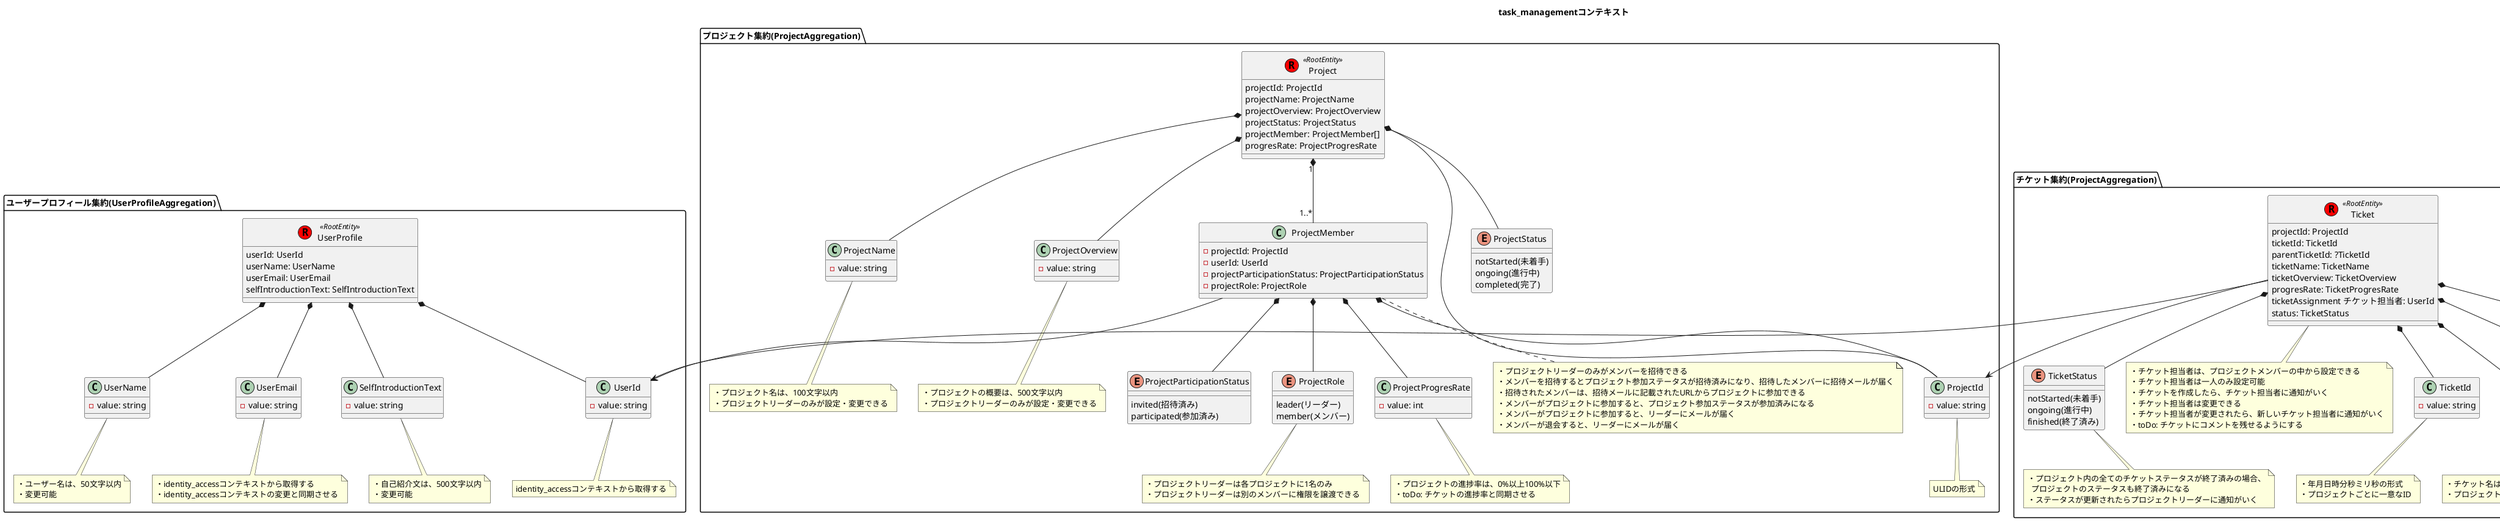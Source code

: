 @startuml task_management

title task_managementコンテキスト

package "ユーザープロフィール集約(UserProfileAggregation)" {
    class UserProfile << (R,red) RootEntity >> {
        userId: UserId
        userName: UserName
        userEmail: UserEmail
        selfIntroductionText: SelfIntroductionText
    }

    class UserName {
        - value: string
    }

    class UserEmail {
        - value: string
    }

    class SelfIntroductionText {
        - value: string
    }

    class UserId {
        - value: string
    }

    note bottom of UserId
        identity_accessコンテキストから取得する
    end note

    note bottom of UserEmail
        ・identity_accessコンテキストから取得する
        ・identity_accessコンテキストの変更と同期させる
    end note

    note bottom of UserName
        ・ユーザー名は、50文字以内
        ・変更可能
    end note

    note bottom of SelfIntroductionText
        ・自己紹介文は、500文字以内
        ・変更可能
    end note

    UserProfile *-down- UserId
    UserProfile *-down- UserName
    UserProfile *-down- UserEmail
    UserProfile *-down- SelfIntroductionText
}

package "プロジェクト集約(ProjectAggregation)" {
    class Project << (R,red) RootEntity >> {
       projectId: ProjectId
       projectName: ProjectName
       projectOverview: ProjectOverview
       projectStatus: ProjectStatus
       projectMember: ProjectMember[]
       progresRate: ProjectProgresRate
    }

    class ProjectId {
        - value: string
    }

    class ProjectName {
        - value: string
    }

    class ProjectOverview {
        - value: string
    }

    enum ProjectStatus {
        notStarted(未着手)
        ongoing(進行中)
        completed(完了)
    }

    class ProjectMember {
        - projectId: ProjectId
        - userId: UserId
        - projectParticipationStatus: ProjectParticipationStatus
        - projectRole: ProjectRole
    }

    enum ProjectParticipationStatus {
        invited(招待済み)
        participated(参加済み)
    }

    enum ProjectRole {
        leader(リーダー)
        member(メンバー)
    }

    class ProjectProgresRate {
        - value: int
    }

    note bottom of ProjectRole
        ・プロジェクトリーダーは各プロジェクトに1名のみ
        ・プロジェクトリーダーは別のメンバーに権限を譲渡できる
    end note

    note bottom of ProjectId
        ULIDの形式
    end note

    note bottom of ProjectName
        ・プロジェクト名は、100文字以内
        ・プロジェクトリーダーのみが設定・変更できる
    end note

    note bottom of ProjectOverview
        ・プロジェクトの概要は、500文字以内
        ・プロジェクトリーダーのみが設定・変更できる
    end note

    note bottom of ProjectMember
        ・プロジェクトリーダーのみがメンバーを招待できる
        ・メンバーを招待するとプロジェクト参加ステータスが招待済みになり、招待したメンバーに招待メールが届く
        ・招待されたメンバーは、招待メールに記載されたURLからプロジェクトに参加できる
        ・メンバーがプロジェクトに参加すると、プロジェクト参加ステータスが参加済みになる
        ・メンバーがプロジェクトに参加すると、リーダーにメールが届く
        ・メンバーが退会すると、リーダーにメールが届く
    end note

    note bottom of ProjectProgresRate
        ・プロジェクトの進捗率は、0%以上100%以下
        ・toDo: チケットの進捗率と同期させる
    end note

    Project *-down- ProjectId
    Project *-down- ProjectName
    Project *-down- ProjectOverview
    Project *-down- ProjectStatus
    Project "1" *-down- "1..*" ProjectMember
    ProjectMember *-down- ProjectId
    ProjectMember *-down- ProjectProgresRate
    ProjectMember -down-> UserId
    ProjectMember *-down- ProjectParticipationStatus
    ProjectMember *-down- ProjectRole
}

package "チケット集約(ProjectAggregation)" {
    class Ticket << (R,red) RootEntity >> {
       projectId: ProjectId
       ticketId: TicketId
       parentTicketId: ?TicketId
       ticketName: TicketName
       ticketOverview: TicketOverview
       progresRate: TicketProgresRate
       ticketAssignment チケット担当者: UserId
       status: TicketStatus
    }

    class TicketId {
        - value: string
    }

    class TicketName {
        - value: string
    }

    class TicketOverview {
        - value: string
    }

    class TicketProgresRate {
        - value: string
    }

    enum TicketStatus {
        notStarted(未着手)
        ongoing(進行中)
        finished(終了済み)
    }

    note bottom of Ticket
        ・チケット担当者は、プロジェクトメンバーの中から設定できる
        ・チケット担当者は一人のみ設定可能
        ・チケットを作成したら、チケット担当者に通知がいく
        ・チケット担当者は変更できる
        ・チケット担当者が変更されたら、新しいチケット担当者に通知がいく
        ・toDo: チケットにコメントを残せるようにする
    end note

    note bottom of TicketId
        ・年月日時分秒ミリ秒の形式
        ・プロジェクトごとに一意なID
    end note

    note bottom of TicketName
        ・チケット名は、100文字以内
        ・プロジェクト内で一意な名前を設定する
    end note

    note bottom of TicketOverview
        チケットの概要は、500文字以内
    end note

    note bottom of TicketProgresRate
        ・チケットの進捗率は、0〜100の数値
        ・チケット担当者のみが変更できる
        ・todo: チケットの進捗率を更新したらプロジェクトの進捗率も自動で更新できるようにする
    end note

    note bottom of TicketStatus
        ・プロジェクト内の全てのチケットステータスが終了済みの場合、
          プロジェクトのステータスも終了済みになる
        ・ステータスが更新されたらプロジェクトリーダーに通知がいく
    end note

    Ticket -down-> ProjectId
    Ticket *-down- TicketId
    Ticket *-down- TicketName
    Ticket *-down- TicketOverview
    Ticket *-down- TicketProgresRate
    Ticket *-down- TicketStatus
    Ticket -down-> UserId
}

@enduml